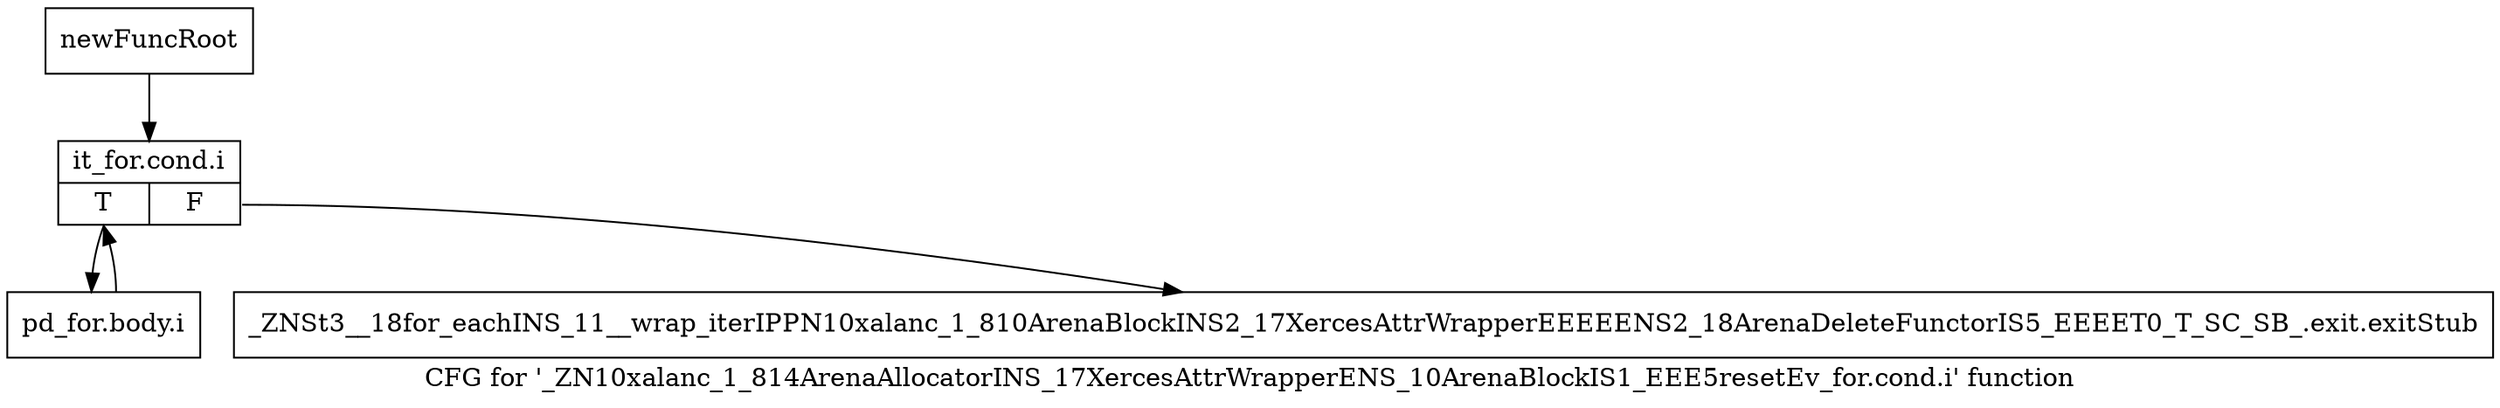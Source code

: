 digraph "CFG for '_ZN10xalanc_1_814ArenaAllocatorINS_17XercesAttrWrapperENS_10ArenaBlockIS1_EEE5resetEv_for.cond.i' function" {
	label="CFG for '_ZN10xalanc_1_814ArenaAllocatorINS_17XercesAttrWrapperENS_10ArenaBlockIS1_EEE5resetEv_for.cond.i' function";

	Node0x84a7820 [shape=record,label="{newFuncRoot}"];
	Node0x84a7820 -> Node0x84a78c0;
	Node0x84a7870 [shape=record,label="{_ZNSt3__18for_eachINS_11__wrap_iterIPPN10xalanc_1_810ArenaBlockINS2_17XercesAttrWrapperEEEEENS2_18ArenaDeleteFunctorIS5_EEEET0_T_SC_SB_.exit.exitStub}"];
	Node0x84a78c0 [shape=record,label="{it_for.cond.i|{<s0>T|<s1>F}}"];
	Node0x84a78c0:s0 -> Node0x84a7910;
	Node0x84a78c0:s1 -> Node0x84a7870;
	Node0x84a7910 [shape=record,label="{pd_for.body.i}"];
	Node0x84a7910 -> Node0x84a78c0;
}
